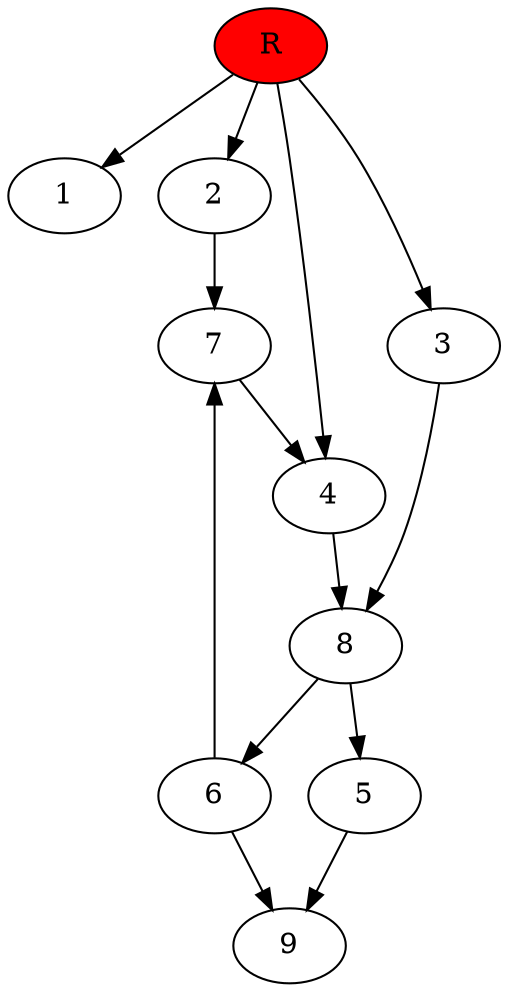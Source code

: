 digraph prb54193 {
	1
	2
	3
	4
	5
	6
	7
	8
	R [fillcolor="#ff0000" style=filled]
	2 -> 7
	3 -> 8
	4 -> 8
	5 -> 9
	6 -> 7
	6 -> 9
	7 -> 4
	8 -> 5
	8 -> 6
	R -> 1
	R -> 2
	R -> 3
	R -> 4
}
